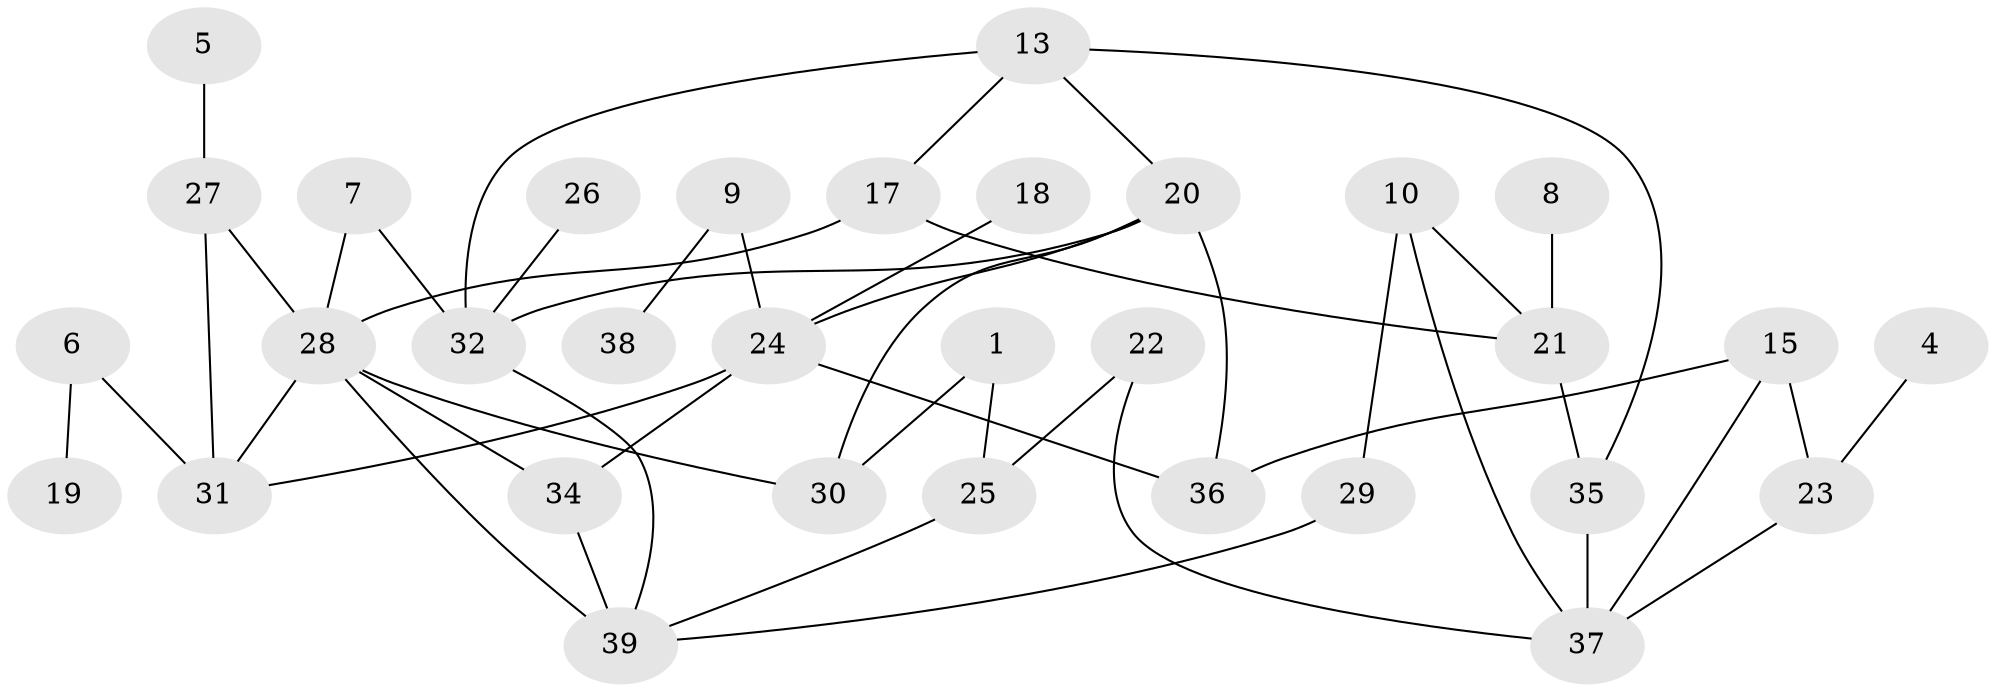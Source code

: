 // original degree distribution, {2: 0.2987012987012987, 3: 0.22077922077922077, 1: 0.22077922077922077, 4: 0.11688311688311688, 0: 0.07792207792207792, 5: 0.05194805194805195, 6: 0.012987012987012988}
// Generated by graph-tools (version 1.1) at 2025/35/03/04/25 23:35:51]
// undirected, 32 vertices, 47 edges
graph export_dot {
  node [color=gray90,style=filled];
  1;
  4;
  5;
  6;
  7;
  8;
  9;
  10;
  13;
  15;
  17;
  18;
  19;
  20;
  21;
  22;
  23;
  24;
  25;
  26;
  27;
  28;
  29;
  30;
  31;
  32;
  34;
  35;
  36;
  37;
  38;
  39;
  1 -- 25 [weight=1.0];
  1 -- 30 [weight=1.0];
  4 -- 23 [weight=1.0];
  5 -- 27 [weight=1.0];
  6 -- 19 [weight=1.0];
  6 -- 31 [weight=1.0];
  7 -- 28 [weight=1.0];
  7 -- 32 [weight=1.0];
  8 -- 21 [weight=1.0];
  9 -- 24 [weight=1.0];
  9 -- 38 [weight=1.0];
  10 -- 21 [weight=1.0];
  10 -- 29 [weight=1.0];
  10 -- 37 [weight=1.0];
  13 -- 17 [weight=1.0];
  13 -- 20 [weight=1.0];
  13 -- 32 [weight=1.0];
  13 -- 35 [weight=1.0];
  15 -- 23 [weight=1.0];
  15 -- 36 [weight=1.0];
  15 -- 37 [weight=1.0];
  17 -- 21 [weight=1.0];
  17 -- 28 [weight=1.0];
  18 -- 24 [weight=1.0];
  20 -- 24 [weight=1.0];
  20 -- 30 [weight=1.0];
  20 -- 32 [weight=1.0];
  20 -- 36 [weight=1.0];
  21 -- 35 [weight=1.0];
  22 -- 25 [weight=1.0];
  22 -- 37 [weight=1.0];
  23 -- 37 [weight=1.0];
  24 -- 31 [weight=1.0];
  24 -- 34 [weight=1.0];
  24 -- 36 [weight=1.0];
  25 -- 39 [weight=1.0];
  26 -- 32 [weight=1.0];
  27 -- 28 [weight=1.0];
  27 -- 31 [weight=2.0];
  28 -- 30 [weight=1.0];
  28 -- 31 [weight=1.0];
  28 -- 34 [weight=1.0];
  28 -- 39 [weight=1.0];
  29 -- 39 [weight=1.0];
  32 -- 39 [weight=1.0];
  34 -- 39 [weight=2.0];
  35 -- 37 [weight=1.0];
}
